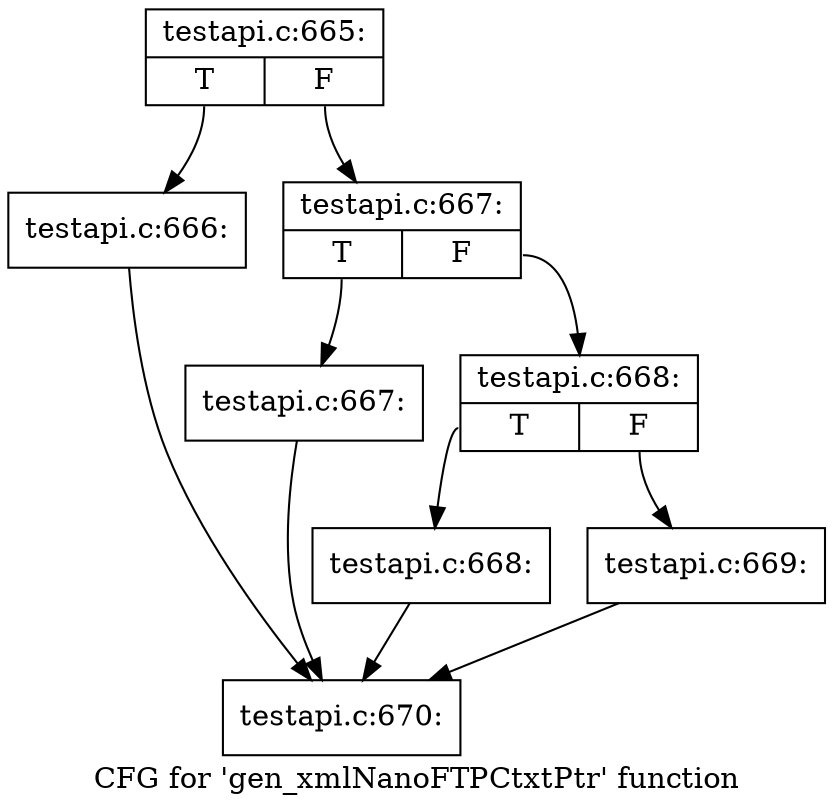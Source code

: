 digraph "CFG for 'gen_xmlNanoFTPCtxtPtr' function" {
	label="CFG for 'gen_xmlNanoFTPCtxtPtr' function";

	Node0x469ea40 [shape=record,label="{testapi.c:665:|{<s0>T|<s1>F}}"];
	Node0x469ea40:s0 -> Node0x46a3270;
	Node0x469ea40:s1 -> Node0x46a32c0;
	Node0x46a3270 [shape=record,label="{testapi.c:666:}"];
	Node0x46a3270 -> Node0x468d130;
	Node0x46a32c0 [shape=record,label="{testapi.c:667:|{<s0>T|<s1>F}}"];
	Node0x46a32c0:s0 -> Node0x46a7890;
	Node0x46a32c0:s1 -> Node0x46a7c20;
	Node0x46a7890 [shape=record,label="{testapi.c:667:}"];
	Node0x46a7890 -> Node0x468d130;
	Node0x46a7c20 [shape=record,label="{testapi.c:668:|{<s0>T|<s1>F}}"];
	Node0x46a7c20:s0 -> Node0x46a7f50;
	Node0x46a7c20:s1 -> Node0x46a7fa0;
	Node0x46a7f50 [shape=record,label="{testapi.c:668:}"];
	Node0x46a7f50 -> Node0x468d130;
	Node0x46a7fa0 [shape=record,label="{testapi.c:669:}"];
	Node0x46a7fa0 -> Node0x468d130;
	Node0x468d130 [shape=record,label="{testapi.c:670:}"];
}
